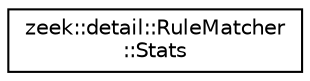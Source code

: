 digraph "Graphical Class Hierarchy"
{
 // LATEX_PDF_SIZE
  edge [fontname="Helvetica",fontsize="10",labelfontname="Helvetica",labelfontsize="10"];
  node [fontname="Helvetica",fontsize="10",shape=record];
  rankdir="LR";
  Node0 [label="zeek::detail::RuleMatcher\l::Stats",height=0.2,width=0.4,color="black", fillcolor="white", style="filled",URL="$d4/dc4/classzeek_1_1detail_1_1RuleMatcher.html#d4/de5/structzeek_1_1detail_1_1RuleMatcher_1_1Stats",tooltip=" "];
}
